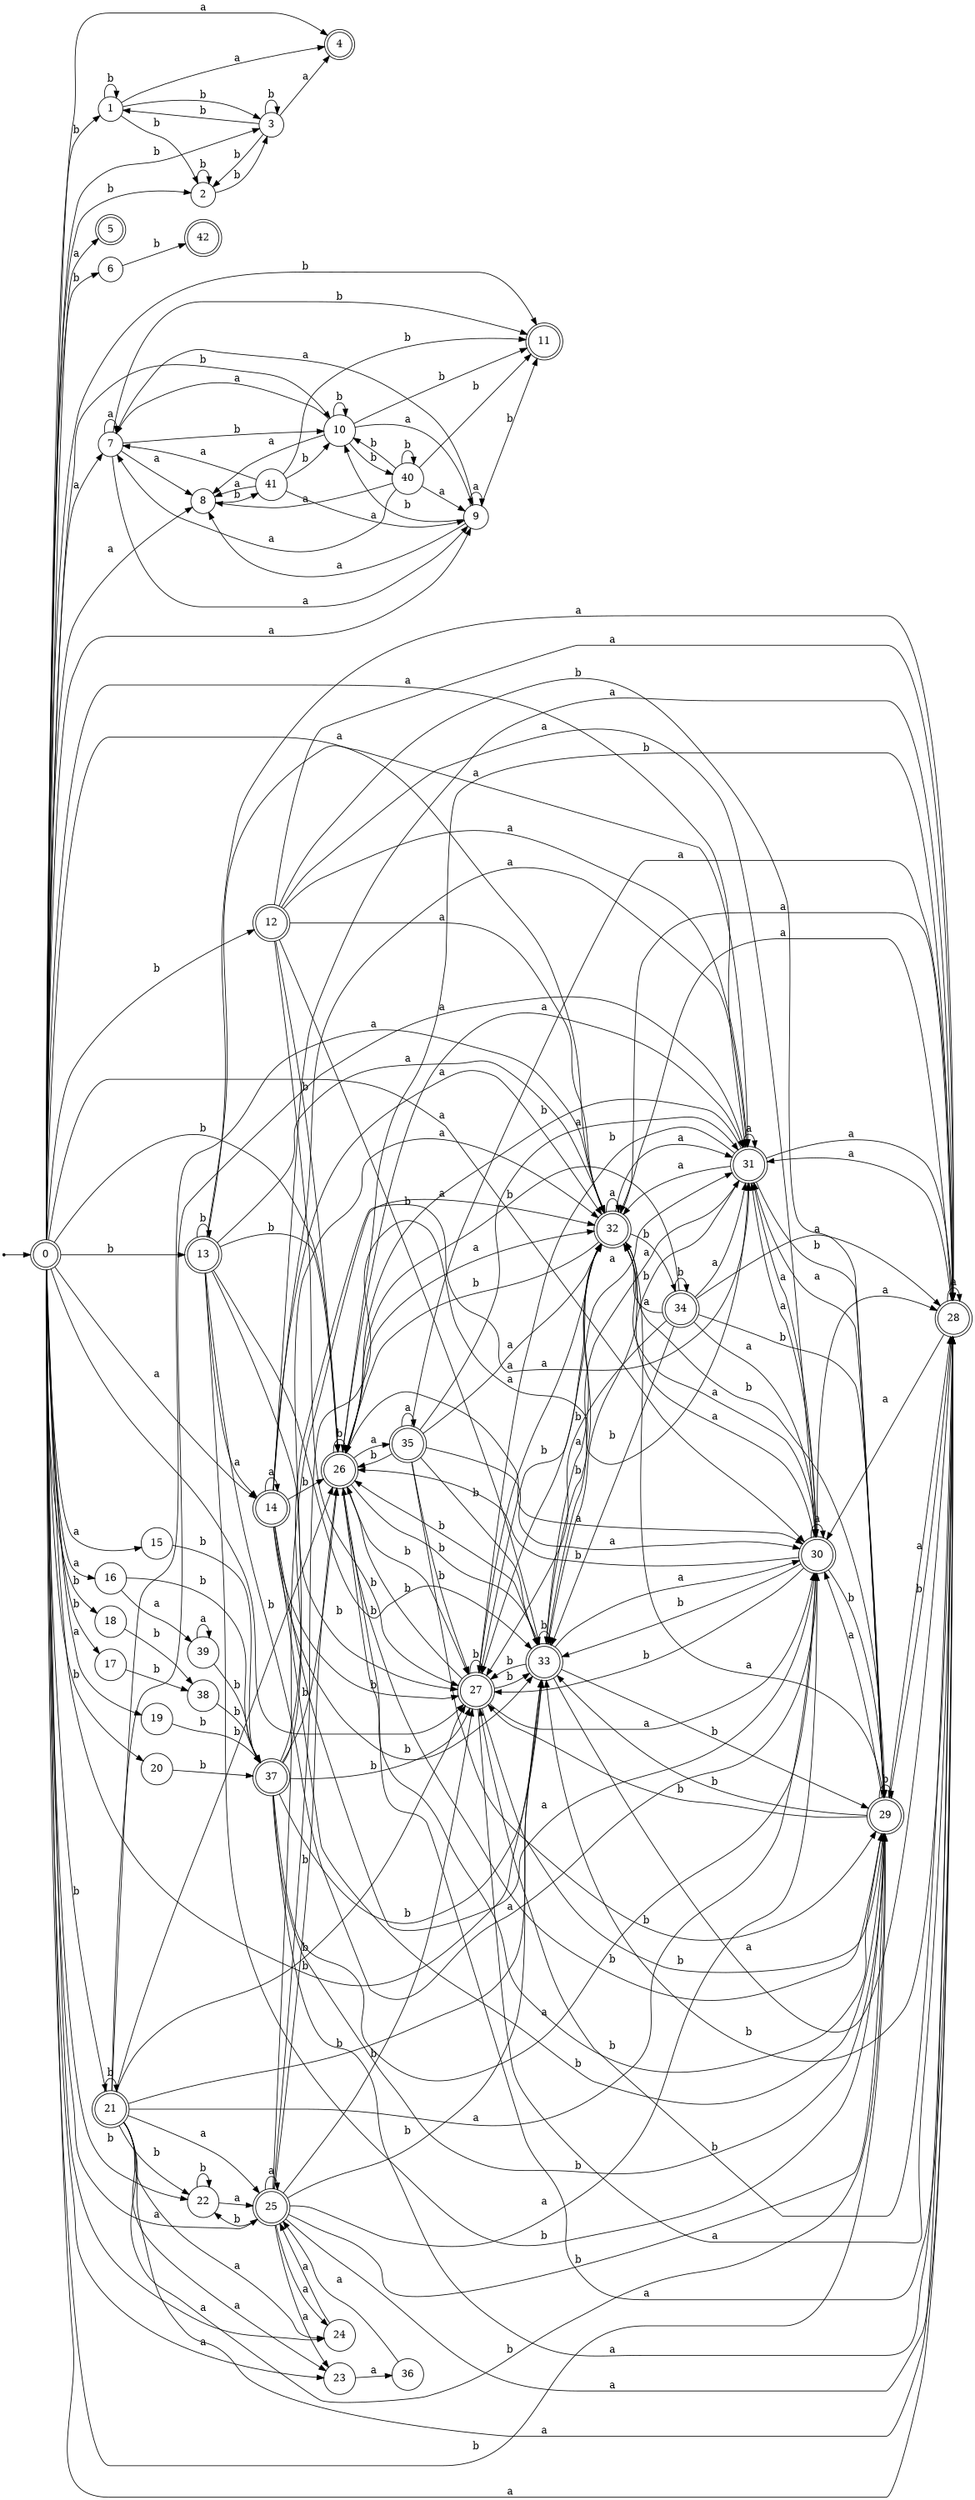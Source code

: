 digraph finite_state_machine {
rankdir=LR;
size="20,20";
node [shape = point]; "dummy0"
node [shape = doublecircle]; "0";"dummy0" -> "0";
node [shape = circle]; "1";
node [shape = circle]; "2";
node [shape = circle]; "3";
node [shape = doublecircle]; "4";node [shape = doublecircle]; "5";node [shape = circle]; "6";
node [shape = circle]; "7";
node [shape = circle]; "8";
node [shape = circle]; "9";
node [shape = circle]; "10";
node [shape = doublecircle]; "11";node [shape = doublecircle]; "12";node [shape = doublecircle]; "13";node [shape = doublecircle]; "14";node [shape = circle]; "15";
node [shape = circle]; "16";
node [shape = circle]; "17";
node [shape = circle]; "18";
node [shape = circle]; "19";
node [shape = circle]; "20";
node [shape = doublecircle]; "21";node [shape = circle]; "22";
node [shape = circle]; "23";
node [shape = circle]; "24";
node [shape = doublecircle]; "25";node [shape = doublecircle]; "26";node [shape = doublecircle]; "27";node [shape = doublecircle]; "28";node [shape = doublecircle]; "29";node [shape = doublecircle]; "30";node [shape = doublecircle]; "31";node [shape = doublecircle]; "32";node [shape = doublecircle]; "33";node [shape = doublecircle]; "34";node [shape = doublecircle]; "35";node [shape = circle]; "36";
node [shape = doublecircle]; "37";node [shape = circle]; "38";
node [shape = circle]; "39";
node [shape = circle]; "40";
node [shape = circle]; "41";
node [shape = doublecircle]; "42";"0" -> "1" [label = "b"];
 "0" -> "2" [label = "b"];
 "0" -> "3" [label = "b"];
 "0" -> "6" [label = "b"];
 "0" -> "10" [label = "b"];
 "0" -> "11" [label = "b"];
 "0" -> "12" [label = "b"];
 "0" -> "13" [label = "b"];
 "0" -> "17" [label = "b"];
 "0" -> "18" [label = "b"];
 "0" -> "20" [label = "b"];
 "0" -> "21" [label = "b"];
 "0" -> "22" [label = "b"];
 "0" -> "26" [label = "b"];
 "0" -> "27" [label = "b"];
 "0" -> "29" [label = "b"];
 "0" -> "33" [label = "b"];
 "0" -> "4" [label = "a"];
 "0" -> "5" [label = "a"];
 "0" -> "7" [label = "a"];
 "0" -> "8" [label = "a"];
 "0" -> "9" [label = "a"];
 "0" -> "14" [label = "a"];
 "0" -> "15" [label = "a"];
 "0" -> "16" [label = "a"];
 "0" -> "19" [label = "a"];
 "0" -> "23" [label = "a"];
 "0" -> "24" [label = "a"];
 "0" -> "25" [label = "a"];
 "0" -> "28" [label = "a"];
 "0" -> "30" [label = "a"];
 "0" -> "31" [label = "a"];
 "0" -> "32" [label = "a"];
 "33" -> "33" [label = "b"];
 "33" -> "26" [label = "b"];
 "33" -> "27" [label = "b"];
 "33" -> "29" [label = "b"];
 "33" -> "32" [label = "a"];
 "33" -> "28" [label = "a"];
 "33" -> "30" [label = "a"];
 "33" -> "31" [label = "a"];
 "32" -> "32" [label = "a"];
 "32" -> "28" [label = "a"];
 "32" -> "30" [label = "a"];
 "32" -> "31" [label = "a"];
 "32" -> "33" [label = "b"];
 "32" -> "34" [label = "b"];
 "32" -> "26" [label = "b"];
 "32" -> "27" [label = "b"];
 "32" -> "29" [label = "b"];
 "34" -> "33" [label = "b"];
 "34" -> "34" [label = "b"];
 "34" -> "26" [label = "b"];
 "34" -> "27" [label = "b"];
 "34" -> "29" [label = "b"];
 "34" -> "32" [label = "a"];
 "34" -> "28" [label = "a"];
 "34" -> "30" [label = "a"];
 "34" -> "31" [label = "a"];
 "31" -> "32" [label = "a"];
 "31" -> "28" [label = "a"];
 "31" -> "30" [label = "a"];
 "31" -> "31" [label = "a"];
 "31" -> "33" [label = "b"];
 "31" -> "26" [label = "b"];
 "31" -> "27" [label = "b"];
 "31" -> "29" [label = "b"];
 "30" -> "32" [label = "a"];
 "30" -> "28" [label = "a"];
 "30" -> "30" [label = "a"];
 "30" -> "31" [label = "a"];
 "30" -> "33" [label = "b"];
 "30" -> "26" [label = "b"];
 "30" -> "27" [label = "b"];
 "30" -> "29" [label = "b"];
 "29" -> "33" [label = "b"];
 "29" -> "26" [label = "b"];
 "29" -> "27" [label = "b"];
 "29" -> "29" [label = "b"];
 "29" -> "32" [label = "a"];
 "29" -> "28" [label = "a"];
 "29" -> "30" [label = "a"];
 "29" -> "31" [label = "a"];
 "28" -> "32" [label = "a"];
 "28" -> "28" [label = "a"];
 "28" -> "30" [label = "a"];
 "28" -> "31" [label = "a"];
 "28" -> "33" [label = "b"];
 "28" -> "26" [label = "b"];
 "28" -> "27" [label = "b"];
 "28" -> "29" [label = "b"];
 "27" -> "33" [label = "b"];
 "27" -> "26" [label = "b"];
 "27" -> "27" [label = "b"];
 "27" -> "29" [label = "b"];
 "27" -> "32" [label = "a"];
 "27" -> "28" [label = "a"];
 "27" -> "30" [label = "a"];
 "27" -> "31" [label = "a"];
 "26" -> "33" [label = "b"];
 "26" -> "26" [label = "b"];
 "26" -> "27" [label = "b"];
 "26" -> "29" [label = "b"];
 "26" -> "32" [label = "a"];
 "26" -> "35" [label = "a"];
 "26" -> "28" [label = "a"];
 "26" -> "30" [label = "a"];
 "26" -> "31" [label = "a"];
 "35" -> "32" [label = "a"];
 "35" -> "35" [label = "a"];
 "35" -> "28" [label = "a"];
 "35" -> "30" [label = "a"];
 "35" -> "31" [label = "a"];
 "35" -> "33" [label = "b"];
 "35" -> "26" [label = "b"];
 "35" -> "27" [label = "b"];
 "35" -> "29" [label = "b"];
 "25" -> "32" [label = "a"];
 "25" -> "23" [label = "a"];
 "25" -> "24" [label = "a"];
 "25" -> "25" [label = "a"];
 "25" -> "28" [label = "a"];
 "25" -> "30" [label = "a"];
 "25" -> "31" [label = "a"];
 "25" -> "33" [label = "b"];
 "25" -> "22" [label = "b"];
 "25" -> "26" [label = "b"];
 "25" -> "27" [label = "b"];
 "25" -> "29" [label = "b"];
 "24" -> "25" [label = "a"];
 "23" -> "36" [label = "a"];
 "36" -> "25" [label = "a"];
 "22" -> "22" [label = "b"];
 "22" -> "25" [label = "a"];
 "21" -> "33" [label = "b"];
 "21" -> "21" [label = "b"];
 "21" -> "22" [label = "b"];
 "21" -> "26" [label = "b"];
 "21" -> "27" [label = "b"];
 "21" -> "29" [label = "b"];
 "21" -> "32" [label = "a"];
 "21" -> "23" [label = "a"];
 "21" -> "24" [label = "a"];
 "21" -> "25" [label = "a"];
 "21" -> "28" [label = "a"];
 "21" -> "30" [label = "a"];
 "21" -> "31" [label = "a"];
 "20" -> "37" [label = "b"];
 "37" -> "33" [label = "b"];
 "37" -> "26" [label = "b"];
 "37" -> "27" [label = "b"];
 "37" -> "29" [label = "b"];
 "37" -> "32" [label = "a"];
 "37" -> "28" [label = "a"];
 "37" -> "30" [label = "a"];
 "37" -> "31" [label = "a"];
 "19" -> "37" [label = "b"];
 "18" -> "38" [label = "b"];
 "38" -> "37" [label = "b"];
 "17" -> "38" [label = "b"];
 "16" -> "39" [label = "a"];
 "16" -> "37" [label = "b"];
 "39" -> "39" [label = "a"];
 "39" -> "37" [label = "b"];
 "15" -> "37" [label = "b"];
 "14" -> "32" [label = "a"];
 "14" -> "30" [label = "a"];
 "14" -> "28" [label = "a"];
 "14" -> "14" [label = "a"];
 "14" -> "31" [label = "a"];
 "14" -> "33" [label = "b"];
 "14" -> "26" [label = "b"];
 "14" -> "27" [label = "b"];
 "14" -> "29" [label = "b"];
 "13" -> "33" [label = "b"];
 "13" -> "29" [label = "b"];
 "13" -> "26" [label = "b"];
 "13" -> "27" [label = "b"];
 "13" -> "13" [label = "b"];
 "13" -> "32" [label = "a"];
 "13" -> "30" [label = "a"];
 "13" -> "28" [label = "a"];
 "13" -> "14" [label = "a"];
 "13" -> "31" [label = "a"];
 "12" -> "33" [label = "b"];
 "12" -> "26" [label = "b"];
 "12" -> "27" [label = "b"];
 "12" -> "29" [label = "b"];
 "12" -> "32" [label = "a"];
 "12" -> "28" [label = "a"];
 "12" -> "30" [label = "a"];
 "12" -> "31" [label = "a"];
 "10" -> "40" [label = "b"];
 "10" -> "10" [label = "b"];
 "10" -> "11" [label = "b"];
 "10" -> "8" [label = "a"];
 "10" -> "9" [label = "a"];
 "10" -> "7" [label = "a"];
 "40" -> "40" [label = "b"];
 "40" -> "10" [label = "b"];
 "40" -> "11" [label = "b"];
 "40" -> "8" [label = "a"];
 "40" -> "9" [label = "a"];
 "40" -> "7" [label = "a"];
 "9" -> "8" [label = "a"];
 "9" -> "9" [label = "a"];
 "9" -> "7" [label = "a"];
 "9" -> "10" [label = "b"];
 "9" -> "11" [label = "b"];
 "8" -> "41" [label = "b"];
 "41" -> "8" [label = "a"];
 "41" -> "9" [label = "a"];
 "41" -> "7" [label = "a"];
 "41" -> "10" [label = "b"];
 "41" -> "11" [label = "b"];
 "7" -> "8" [label = "a"];
 "7" -> "9" [label = "a"];
 "7" -> "7" [label = "a"];
 "7" -> "10" [label = "b"];
 "7" -> "11" [label = "b"];
 "6" -> "42" [label = "b"];
 "3" -> "1" [label = "b"];
 "3" -> "2" [label = "b"];
 "3" -> "3" [label = "b"];
 "3" -> "4" [label = "a"];
 "2" -> "2" [label = "b"];
 "2" -> "3" [label = "b"];
 "1" -> "1" [label = "b"];
 "1" -> "2" [label = "b"];
 "1" -> "3" [label = "b"];
 "1" -> "4" [label = "a"];
 }
